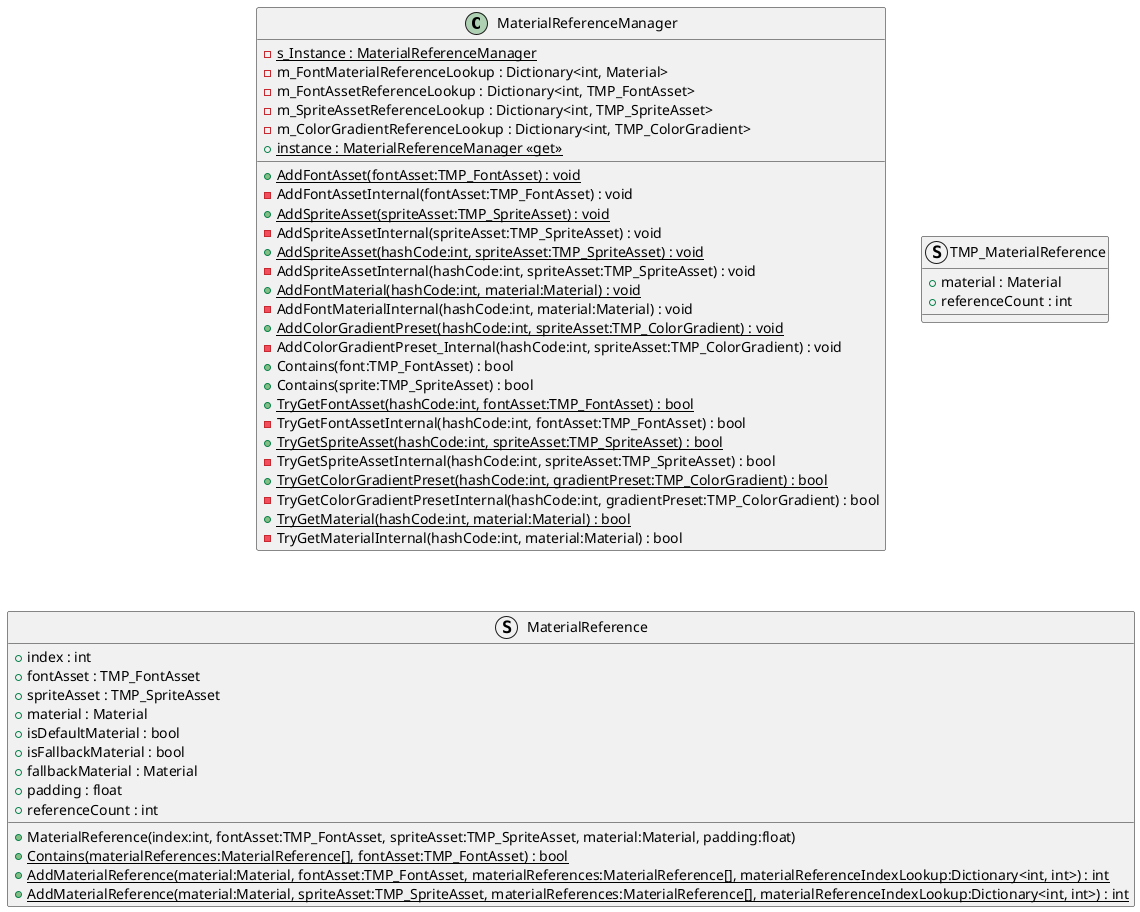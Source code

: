 @startuml
class MaterialReferenceManager {
    - {static} s_Instance : MaterialReferenceManager
    - m_FontMaterialReferenceLookup : Dictionary<int, Material>
    - m_FontAssetReferenceLookup : Dictionary<int, TMP_FontAsset>
    - m_SpriteAssetReferenceLookup : Dictionary<int, TMP_SpriteAsset>
    - m_ColorGradientReferenceLookup : Dictionary<int, TMP_ColorGradient>
    + {static} instance : MaterialReferenceManager <<get>>
    + {static} AddFontAsset(fontAsset:TMP_FontAsset) : void
    - AddFontAssetInternal(fontAsset:TMP_FontAsset) : void
    + {static} AddSpriteAsset(spriteAsset:TMP_SpriteAsset) : void
    - AddSpriteAssetInternal(spriteAsset:TMP_SpriteAsset) : void
    + {static} AddSpriteAsset(hashCode:int, spriteAsset:TMP_SpriteAsset) : void
    - AddSpriteAssetInternal(hashCode:int, spriteAsset:TMP_SpriteAsset) : void
    + {static} AddFontMaterial(hashCode:int, material:Material) : void
    - AddFontMaterialInternal(hashCode:int, material:Material) : void
    + {static} AddColorGradientPreset(hashCode:int, spriteAsset:TMP_ColorGradient) : void
    - AddColorGradientPreset_Internal(hashCode:int, spriteAsset:TMP_ColorGradient) : void
    + Contains(font:TMP_FontAsset) : bool
    + Contains(sprite:TMP_SpriteAsset) : bool
    + {static} TryGetFontAsset(hashCode:int, fontAsset:TMP_FontAsset) : bool
    - TryGetFontAssetInternal(hashCode:int, fontAsset:TMP_FontAsset) : bool
    + {static} TryGetSpriteAsset(hashCode:int, spriteAsset:TMP_SpriteAsset) : bool
    - TryGetSpriteAssetInternal(hashCode:int, spriteAsset:TMP_SpriteAsset) : bool
    + {static} TryGetColorGradientPreset(hashCode:int, gradientPreset:TMP_ColorGradient) : bool
    - TryGetColorGradientPresetInternal(hashCode:int, gradientPreset:TMP_ColorGradient) : bool
    + {static} TryGetMaterial(hashCode:int, material:Material) : bool
    - TryGetMaterialInternal(hashCode:int, material:Material) : bool
}
struct TMP_MaterialReference {
    + material : Material
    + referenceCount : int
}
struct MaterialReference {
    + index : int
    + fontAsset : TMP_FontAsset
    + spriteAsset : TMP_SpriteAsset
    + material : Material
    + isDefaultMaterial : bool
    + isFallbackMaterial : bool
    + fallbackMaterial : Material
    + padding : float
    + referenceCount : int
    + MaterialReference(index:int, fontAsset:TMP_FontAsset, spriteAsset:TMP_SpriteAsset, material:Material, padding:float)
    + {static} Contains(materialReferences:MaterialReference[], fontAsset:TMP_FontAsset) : bool
    + {static} AddMaterialReference(material:Material, fontAsset:TMP_FontAsset, materialReferences:MaterialReference[], materialReferenceIndexLookup:Dictionary<int, int>) : int
    + {static} AddMaterialReference(material:Material, spriteAsset:TMP_SpriteAsset, materialReferences:MaterialReference[], materialReferenceIndexLookup:Dictionary<int, int>) : int
}
@enduml
